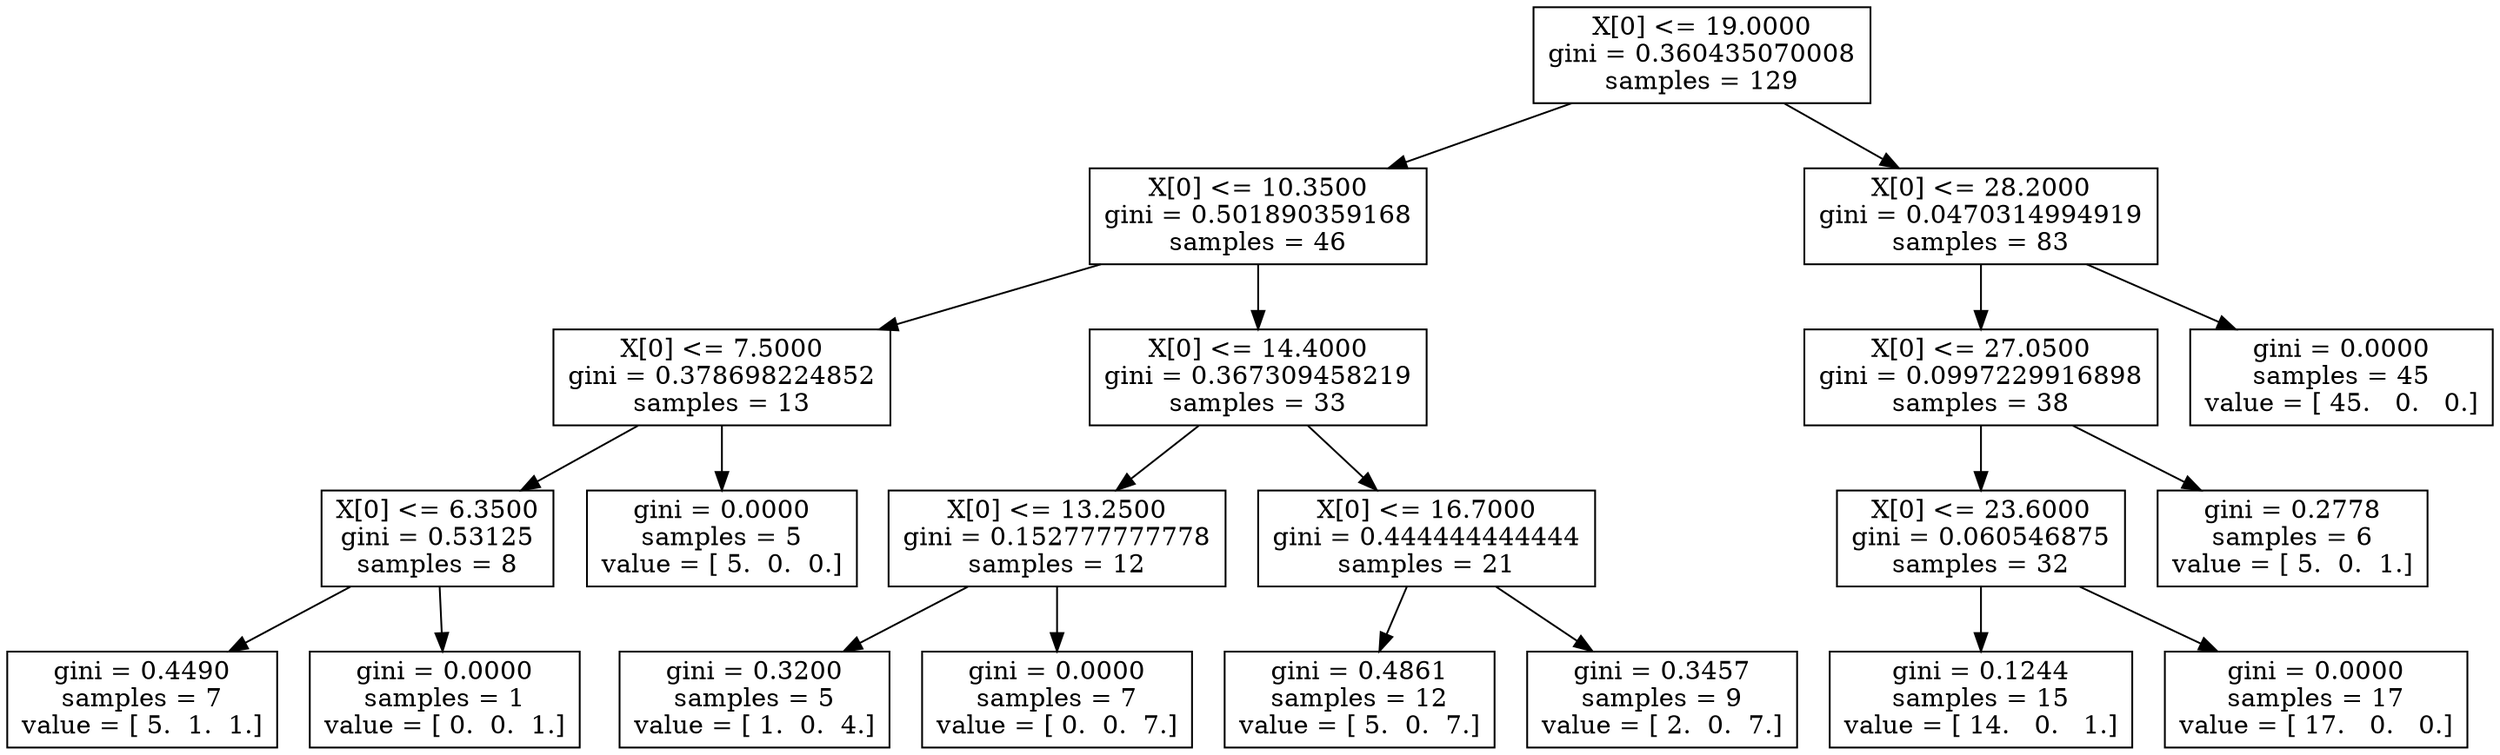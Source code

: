 digraph Tree {
0 [label="X[0] <= 19.0000\ngini = 0.360435070008\nsamples = 129", shape="box"] ;
1 [label="X[0] <= 10.3500\ngini = 0.501890359168\nsamples = 46", shape="box"] ;
0 -> 1 ;
2 [label="X[0] <= 7.5000\ngini = 0.378698224852\nsamples = 13", shape="box"] ;
1 -> 2 ;
3 [label="X[0] <= 6.3500\ngini = 0.53125\nsamples = 8", shape="box"] ;
2 -> 3 ;
4 [label="gini = 0.4490\nsamples = 7\nvalue = [ 5.  1.  1.]", shape="box"] ;
3 -> 4 ;
5 [label="gini = 0.0000\nsamples = 1\nvalue = [ 0.  0.  1.]", shape="box"] ;
3 -> 5 ;
6 [label="gini = 0.0000\nsamples = 5\nvalue = [ 5.  0.  0.]", shape="box"] ;
2 -> 6 ;
7 [label="X[0] <= 14.4000\ngini = 0.367309458219\nsamples = 33", shape="box"] ;
1 -> 7 ;
8 [label="X[0] <= 13.2500\ngini = 0.152777777778\nsamples = 12", shape="box"] ;
7 -> 8 ;
9 [label="gini = 0.3200\nsamples = 5\nvalue = [ 1.  0.  4.]", shape="box"] ;
8 -> 9 ;
10 [label="gini = 0.0000\nsamples = 7\nvalue = [ 0.  0.  7.]", shape="box"] ;
8 -> 10 ;
11 [label="X[0] <= 16.7000\ngini = 0.444444444444\nsamples = 21", shape="box"] ;
7 -> 11 ;
12 [label="gini = 0.4861\nsamples = 12\nvalue = [ 5.  0.  7.]", shape="box"] ;
11 -> 12 ;
13 [label="gini = 0.3457\nsamples = 9\nvalue = [ 2.  0.  7.]", shape="box"] ;
11 -> 13 ;
14 [label="X[0] <= 28.2000\ngini = 0.0470314994919\nsamples = 83", shape="box"] ;
0 -> 14 ;
15 [label="X[0] <= 27.0500\ngini = 0.0997229916898\nsamples = 38", shape="box"] ;
14 -> 15 ;
16 [label="X[0] <= 23.6000\ngini = 0.060546875\nsamples = 32", shape="box"] ;
15 -> 16 ;
17 [label="gini = 0.1244\nsamples = 15\nvalue = [ 14.   0.   1.]", shape="box"] ;
16 -> 17 ;
18 [label="gini = 0.0000\nsamples = 17\nvalue = [ 17.   0.   0.]", shape="box"] ;
16 -> 18 ;
19 [label="gini = 0.2778\nsamples = 6\nvalue = [ 5.  0.  1.]", shape="box"] ;
15 -> 19 ;
20 [label="gini = 0.0000\nsamples = 45\nvalue = [ 45.   0.   0.]", shape="box"] ;
14 -> 20 ;
}